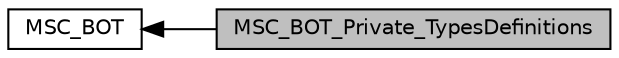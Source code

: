 digraph "MSC_BOT_Private_TypesDefinitions"
{
  edge [fontname="Helvetica",fontsize="10",labelfontname="Helvetica",labelfontsize="10"];
  node [fontname="Helvetica",fontsize="10",shape=record];
  rankdir=LR;
  Node1 [label="MSC_BOT",height=0.2,width=0.4,color="black", fillcolor="white", style="filled",URL="$group___m_s_c___b_o_t.html",tooltip="This file is the Header file for usbd_msc_bot.c. "];
  Node0 [label="MSC_BOT_Private_TypesDefinitions",height=0.2,width=0.4,color="black", fillcolor="grey75", style="filled", fontcolor="black"];
  Node1->Node0 [shape=plaintext, dir="back", style="solid"];
}
